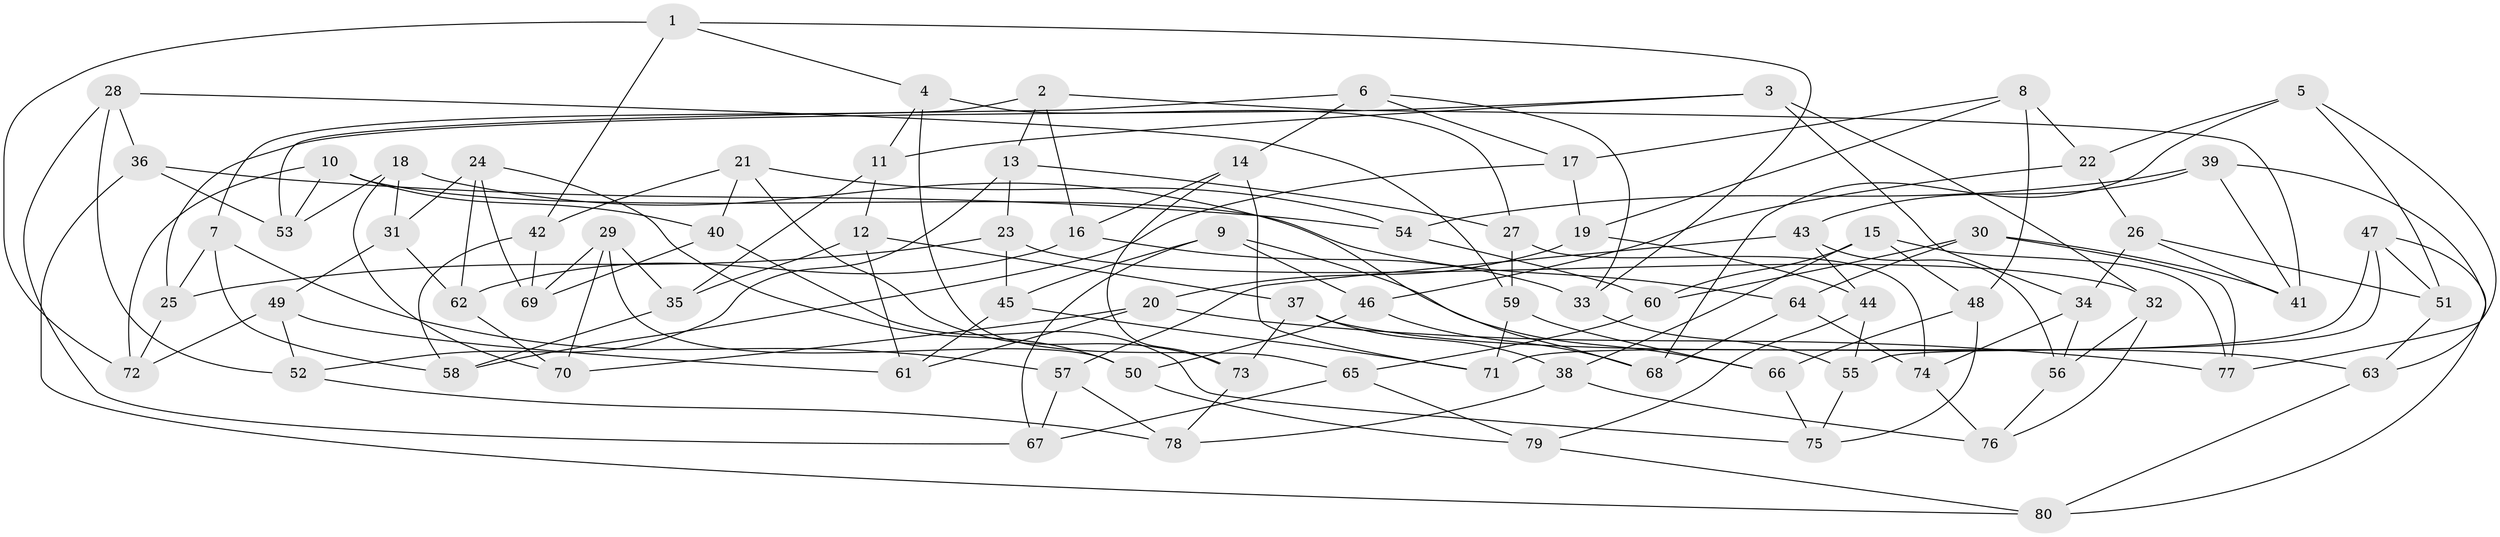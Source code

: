 // Generated by graph-tools (version 1.1) at 2025/57/03/09/25 04:57:49]
// undirected, 80 vertices, 160 edges
graph export_dot {
graph [start="1"]
  node [color=gray90,style=filled];
  1;
  2;
  3;
  4;
  5;
  6;
  7;
  8;
  9;
  10;
  11;
  12;
  13;
  14;
  15;
  16;
  17;
  18;
  19;
  20;
  21;
  22;
  23;
  24;
  25;
  26;
  27;
  28;
  29;
  30;
  31;
  32;
  33;
  34;
  35;
  36;
  37;
  38;
  39;
  40;
  41;
  42;
  43;
  44;
  45;
  46;
  47;
  48;
  49;
  50;
  51;
  52;
  53;
  54;
  55;
  56;
  57;
  58;
  59;
  60;
  61;
  62;
  63;
  64;
  65;
  66;
  67;
  68;
  69;
  70;
  71;
  72;
  73;
  74;
  75;
  76;
  77;
  78;
  79;
  80;
  1 -- 72;
  1 -- 42;
  1 -- 4;
  1 -- 33;
  2 -- 7;
  2 -- 41;
  2 -- 13;
  2 -- 16;
  3 -- 32;
  3 -- 34;
  3 -- 25;
  3 -- 11;
  4 -- 27;
  4 -- 11;
  4 -- 65;
  5 -- 68;
  5 -- 51;
  5 -- 22;
  5 -- 77;
  6 -- 33;
  6 -- 53;
  6 -- 17;
  6 -- 14;
  7 -- 58;
  7 -- 25;
  7 -- 57;
  8 -- 48;
  8 -- 19;
  8 -- 17;
  8 -- 22;
  9 -- 46;
  9 -- 66;
  9 -- 67;
  9 -- 45;
  10 -- 72;
  10 -- 53;
  10 -- 40;
  10 -- 64;
  11 -- 35;
  11 -- 12;
  12 -- 37;
  12 -- 35;
  12 -- 61;
  13 -- 27;
  13 -- 23;
  13 -- 52;
  14 -- 71;
  14 -- 16;
  14 -- 73;
  15 -- 48;
  15 -- 77;
  15 -- 38;
  15 -- 60;
  16 -- 62;
  16 -- 33;
  17 -- 58;
  17 -- 19;
  18 -- 68;
  18 -- 31;
  18 -- 70;
  18 -- 53;
  19 -- 44;
  19 -- 20;
  20 -- 70;
  20 -- 77;
  20 -- 61;
  21 -- 42;
  21 -- 54;
  21 -- 73;
  21 -- 40;
  22 -- 46;
  22 -- 26;
  23 -- 25;
  23 -- 45;
  23 -- 32;
  24 -- 69;
  24 -- 50;
  24 -- 31;
  24 -- 62;
  25 -- 72;
  26 -- 51;
  26 -- 41;
  26 -- 34;
  27 -- 59;
  27 -- 74;
  28 -- 36;
  28 -- 67;
  28 -- 59;
  28 -- 52;
  29 -- 69;
  29 -- 70;
  29 -- 50;
  29 -- 35;
  30 -- 77;
  30 -- 64;
  30 -- 60;
  30 -- 41;
  31 -- 49;
  31 -- 62;
  32 -- 76;
  32 -- 56;
  33 -- 55;
  34 -- 56;
  34 -- 74;
  35 -- 58;
  36 -- 53;
  36 -- 54;
  36 -- 80;
  37 -- 63;
  37 -- 73;
  37 -- 38;
  38 -- 78;
  38 -- 76;
  39 -- 41;
  39 -- 54;
  39 -- 43;
  39 -- 63;
  40 -- 75;
  40 -- 69;
  42 -- 58;
  42 -- 69;
  43 -- 57;
  43 -- 56;
  43 -- 44;
  44 -- 55;
  44 -- 79;
  45 -- 61;
  45 -- 71;
  46 -- 68;
  46 -- 50;
  47 -- 71;
  47 -- 80;
  47 -- 55;
  47 -- 51;
  48 -- 75;
  48 -- 66;
  49 -- 61;
  49 -- 52;
  49 -- 72;
  50 -- 79;
  51 -- 63;
  52 -- 78;
  54 -- 60;
  55 -- 75;
  56 -- 76;
  57 -- 67;
  57 -- 78;
  59 -- 66;
  59 -- 71;
  60 -- 65;
  62 -- 70;
  63 -- 80;
  64 -- 74;
  64 -- 68;
  65 -- 79;
  65 -- 67;
  66 -- 75;
  73 -- 78;
  74 -- 76;
  79 -- 80;
}
